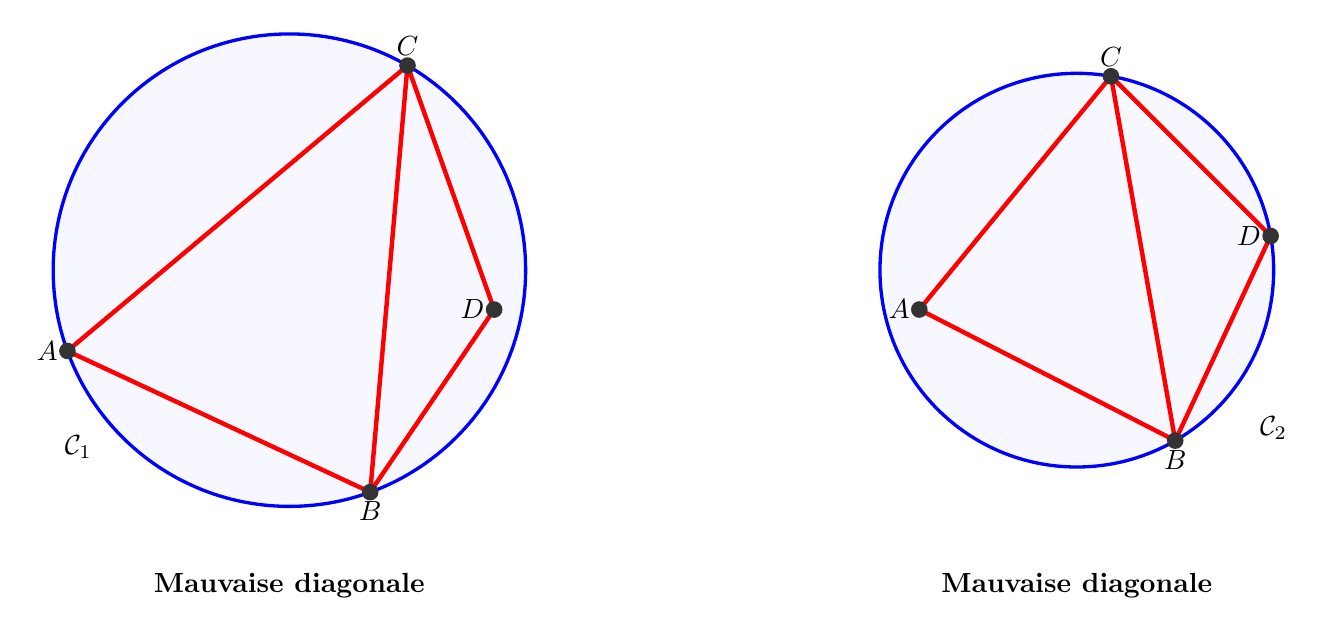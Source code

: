 \begin{tikzpicture}[scale=1]

\begin{scope}
\coordinate (O) at (0,0);
\coordinate (A) at (200:3);
\coordinate (B) at (-70:3);
\coordinate (C) at (60:3);
\coordinate (D) at (2.6,-0.5);

\draw[blue, very thick,fill=blue!3,] (0,0) circle (3);

% Second cercle à la main
%\coordinate (O2) at (2.45,-0.2);
%\def\r{2.58}
%\draw[gray!50, very thick] (O2) circle (\r);


\draw[red, ultra thick] (A) -- (B) -- (D) -- (C) -- cycle;
\draw[red, ultra thick] (B) -- (C);

\node at (A) [left] {$A$};
\node at (B) [below] {$B$};
\node at (C) [above] {$C$};
\node at (D) [left] {$D$};

\foreach \P in {A,B,C,D} {
  \fill[black!80] (\P) circle (3pt);
}

\node at (220:3.5) {$\mathcal{C}_1$};
%\node at (4.5,-2.5) {$\mathcal{C}_2$};
\node at (0,-4) {\bf Mauvaise diagonale};
\end{scope}


\begin{scope}[xshift=10cm]
\coordinate (O) at (0,0);
\coordinate (B) at (-60:2.5);
\coordinate (D) at (10:2.5);
\coordinate (C) at (80:2.5);
\coordinate (A) at (-2,-0.5);

\draw[blue, fill=blue!3,very thick] (0,0) circle (2.5);

% Second cercle à la main
%\coordinate (O2) at (2.45,-0.2);
%\def\r{2.58}
%\draw[gray!50, very thick] (O2) circle (\r);


\draw[red, ultra thick] (A) -- (B) -- (D) -- (C) -- cycle;
\draw[red, ultra thick] (B) -- (C);

\node at (A) [left] {$A$};
\node at (B) [below] {$B$};
\node at (C) [above] {$C$};
\node at (D) [left] {$D$};

\foreach \P in {A,B,C,D} {
  \fill[black!80] (\P) circle (3pt);
}

%\node at (220:3.5) {$\mathcal{C}_1$};
\node at (2.5,-2.0) {$\mathcal{C}_2$};
\node at (0,-4) {\bf Mauvaise diagonale};
\end{scope}

\end{tikzpicture}